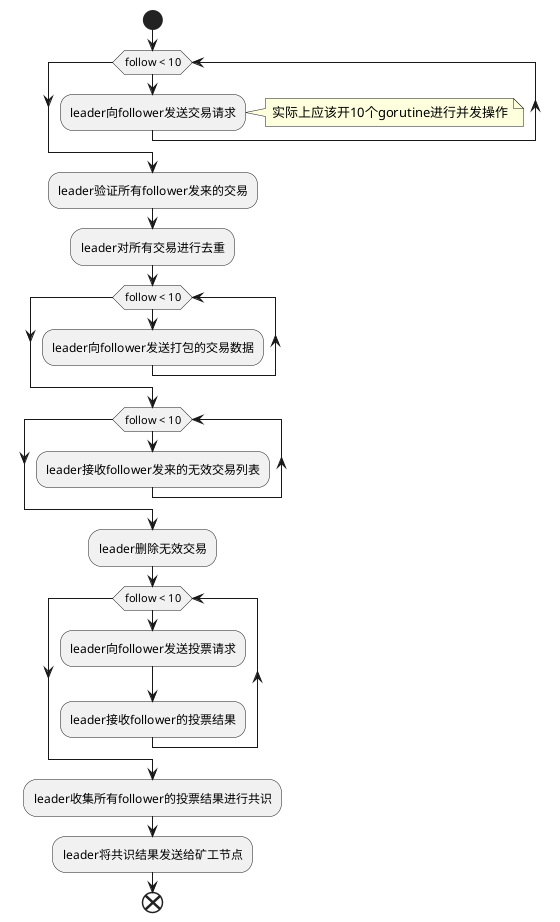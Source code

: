 @startuml
start
while(follow < 10)
    :leader向follower发送交易请求;
    note right
        实际上应该开10个gorutine进行并发操作
    end note
endwhile

:leader验证所有follower发来的交易;
:leader对所有交易进行去重;

while(follow < 10)
    :leader向follower发送打包的交易数据;
endwhile

while(follow < 10)
    :leader接收follower发来的无效交易列表;
endwhile

:leader删除无效交易;

while(follow < 10)
    :leader向follower发送投票请求;
    :leader接收follower的投票结果;
endwhile

:leader收集所有follower的投票结果进行共识;
:leader将共识结果发送给矿工节点;
end
@enduml